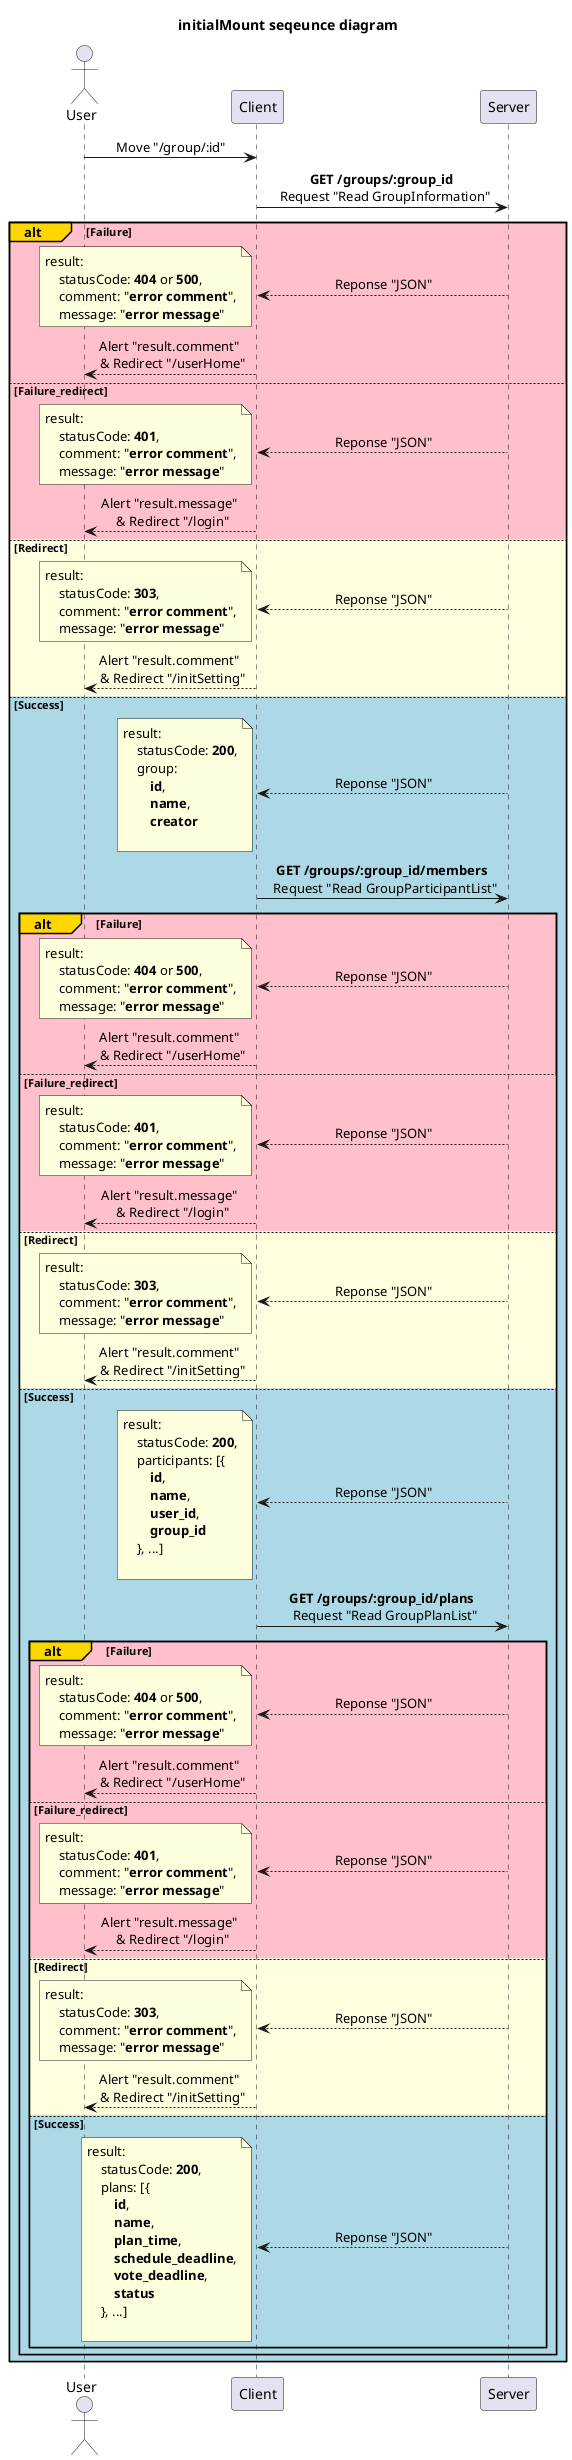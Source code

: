 @startuml initialMount
'http://localhost:3000/group/:id

title initialMount seqeunce diagram

skinparam SequenceMessageAlignment center

participant Server order 30
participant Client order 20
actor User order 10

User -> Client: Move "/group/:id"

Client -> Server: **GET /groups/:group_id** \n Request "Read GroupInformation"

alt#Gold #Pink Failure
    Client <-- Server: Reponse "JSON"
    note left
        result:
            statusCode: **404** or **500**,
            comment: "**error comment**",
            message: "**error message**"
    end note
    User <-- Client: Alert "result.comment" \n & Redirect "/userHome"

else #Pink Failure_redirect
    Client <-- Server: Reponse "JSON"
    note left
        result:
            statusCode: **401**,
            comment: "**error comment**",
            message: "**error message**"
    end note
    User <-- Client: Alert "result.message" \n & Redirect "/login"

else #LightYellow Redirect
    Client <-- Server: Reponse "JSON"
    note left
        result:
            statusCode: **303**,
            comment: "**error comment**",
            message: "**error message**"
    end note
    User <-- Client: Alert "result.comment" \n & Redirect "/initSetting"

else #LightBlue Success
    Client <-- Server: Reponse "JSON"
    note left
        result:
            statusCode: **200**,
            group:
                **id**,
                **name**,
                **creator**

    end note

    Client -> Server: **GET /groups/:group_id/members** \n Request "Read GroupParticipantList"

    alt#Gold #Pink Failure
        Client <-- Server: Reponse "JSON"
        note left
            result:
                statusCode: **404** or **500**,
                comment: "**error comment**",
                message: "**error message**"
        end note
        User <-- Client: Alert "result.comment" \n & Redirect "/userHome"

    else #Pink Failure_redirect
        Client <-- Server: Reponse "JSON"
        note left
            result:
                statusCode: **401**,
                comment: "**error comment**",
                message: "**error message**"
        end note
        User <-- Client: Alert "result.message" \n & Redirect "/login"

    else #LightYellow Redirect
        Client <-- Server: Reponse "JSON"
        note left
            result:
                statusCode: **303**,
                comment: "**error comment**",
                message: "**error message**"
        end note
        User <-- Client: Alert "result.comment" \n & Redirect "/initSetting"

    else #LightBlue Success
        Client <-- Server: Reponse "JSON"
        note left
            result:
                statusCode: **200**,
                participants: [{
                    **id**,
                    **name**,
                    **user_id**,
                    **group_id**
                }, ...]

        end note
        
        Client -> Server: **GET /groups/:group_id/plans** \n Request "Read GroupPlanList"

        alt#Gold #Pink Failure
            Client <-- Server: Reponse "JSON"
            note left
                result:
                    statusCode: **404** or **500**,
                    comment: "**error comment**",
                    message: "**error message**"
            end note
            User <-- Client: Alert "result.comment" \n & Redirect "/userHome"

        else #Pink Failure_redirect
            Client <-- Server: Reponse "JSON"
            note left
                result:
                    statusCode: **401**,
                    comment: "**error comment**",
                    message: "**error message**"
            end note
            User <-- Client: Alert "result.message" \n & Redirect "/login"

        else #LightYellow Redirect
            Client <-- Server: Reponse "JSON"
            note left
                result:
                    statusCode: **303**,
                    comment: "**error comment**",
                    message: "**error message**"
            end note
            User <-- Client: Alert "result.comment" \n & Redirect "/initSetting"

        else #LightBlue Success
            Client <-- Server: Reponse "JSON"
            note left
                result:
                    statusCode: **200**,
                    plans: [{
                        **id**,
                        **name**,
                        **plan_time**,
                        **schedule_deadline**,
                        **vote_deadline**,
                        **status**
                    }, ...]

            end note

        end

    end

end

@enduml